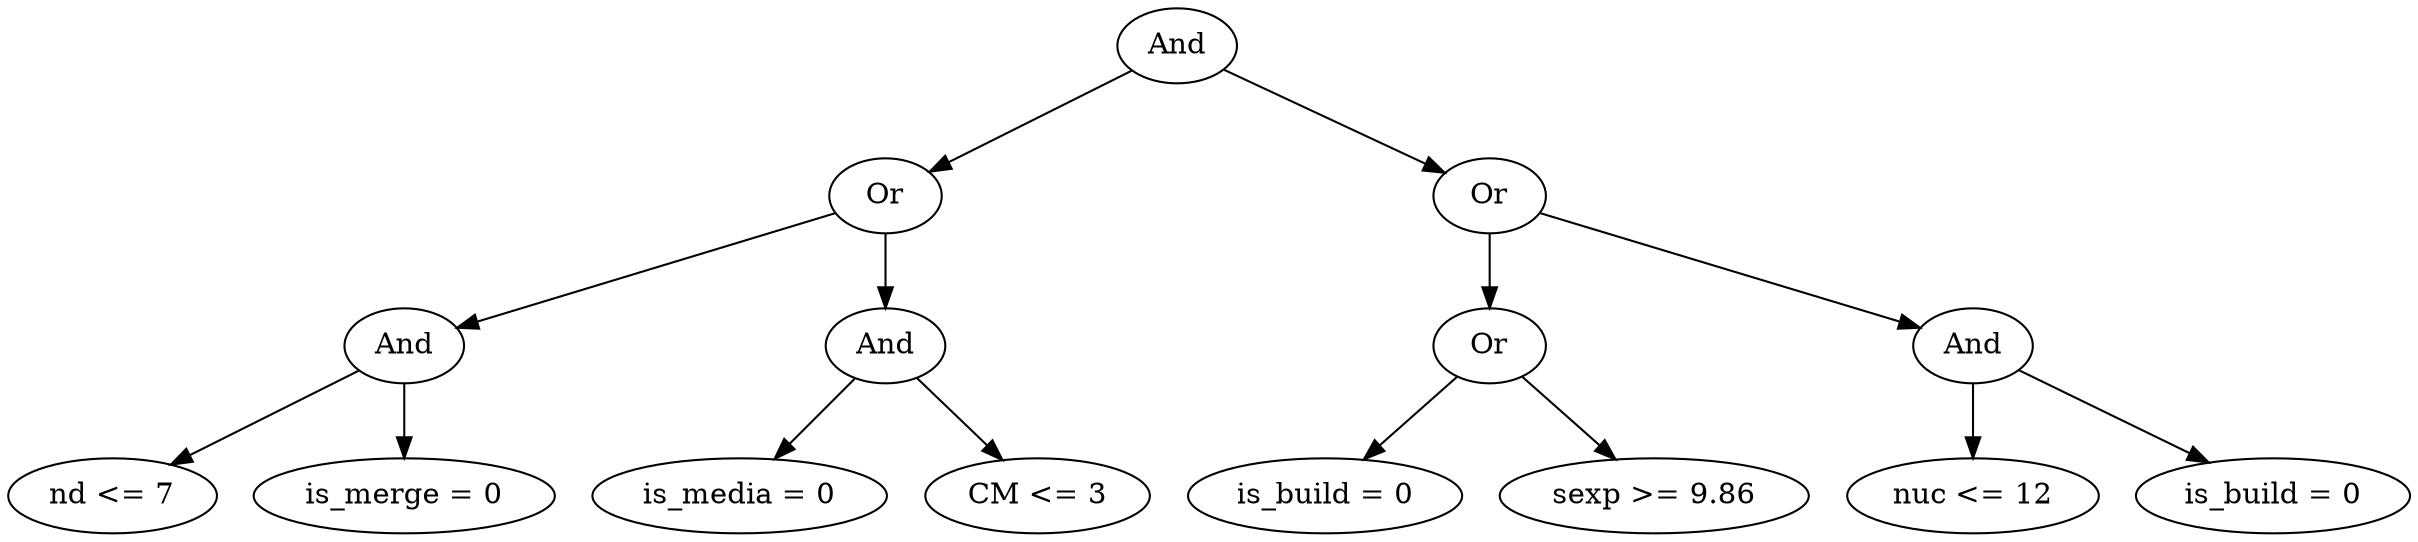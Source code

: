 digraph G {
	graph [bb="0,0,958.24,252",
		dpi=78
	];
	node [label="\N"];
	1	 [height=0.5,
		label=And,
		pos="468.3,234",
		width=0.75];
	2	 [height=0.5,
		label=Or,
		pos="349.3,162",
		width=0.75];
	1 -> 2	 [pos="e,368.98,174.58 448.65,221.44 429.35,210.09 399.72,192.66 377.83,179.78"];
	3	 [height=0.5,
		label=Or,
		pos="593.3,162",
		width=0.75];
	1 -> 3	 [pos="e,573.26,174.22 488.38,221.75 508.97,210.22 541.2,192.18 564.5,179.12"];
	4	 [height=0.5,
		label=And,
		pos="156.3,90",
		width=0.75];
	2 -> 4	 [pos="e,179.36,99.365 326.02,152.56 291.87,140.17 228.06,117.03 189.15,102.92"];
	5	 [height=0.5,
		label=And,
		pos="349.3,90",
		width=0.75];
	2 -> 5	 [pos="e,349.3,108.1 349.3,143.7 349.3,135.98 349.3,126.71 349.3,118.11"];
	8	 [height=0.5,
		label="nd <= 7",
		pos="40.296,18",
		width=1.1193];
	4 -> 8	 [pos="e,63.371,32.925 136.88,77.284 119.24,66.638 92.882,50.733 72.156,38.226"];
	9	 [height=0.5,
		label="is_merge = 0",
		pos="156.3,18",
		width=1.6068];
	4 -> 9	 [pos="e,156.3,36.104 156.3,71.697 156.3,63.983 156.3,54.712 156.3,46.112"];
	10	 [height=0.5,
		label="is_media = 0",
		pos="290.3,18",
		width=1.6068];
	5 -> 10	 [pos="e,304.31,35.628 336.49,73.811 329.01,64.927 319.38,53.504 310.85,43.388"];
	11	 [height=0.5,
		label="CM <= 3",
		pos="411.3,18",
		width=1.2457];
	5 -> 11	 [pos="e,396.87,35.29 362.45,74.155 370.49,65.072 380.97,53.243 390.15,42.87"];
	6	 [height=0.5,
		label=Or,
		pos="593.3,90",
		width=0.75];
	3 -> 6	 [pos="e,593.3,108.1 593.3,143.7 593.3,135.98 593.3,126.71 593.3,118.11"];
	7	 [height=0.5,
		label=And,
		pos="784.3,90",
		width=0.75];
	3 -> 7	 [pos="e,761.18,99.474 616.34,152.56 650.04,140.21 712.94,117.15 751.47,103.03"];
	12	 [height=0.5,
		label="is_build = 0",
		pos="528.3,18",
		width=1.4985];
	6 -> 12	 [pos="e,543.42,35.29 579.51,74.155 571.08,65.072 560.09,53.243 550.46,42.87"];
	13	 [height=0.5,
		label="sexp >= 9.86",
		pos="659.3,18",
		width=1.6429];
	6 -> 13	 [pos="e,643.47,35.789 607.29,74.155 615.74,65.2 626.7,53.576 636.38,43.309"];
	14	 [height=0.5,
		label="nuc <= 12",
		pos="784.3,18",
		width=1.336];
	7 -> 14	 [pos="e,784.3,36.104 784.3,71.697 784.3,63.983 784.3,54.712 784.3,46.112"];
	15	 [height=0.5,
		label="is_build = 0",
		pos="904.3,18",
		width=1.4985];
	7 -> 15	 [pos="e,878.59,33.998 804.11,77.441 821.94,67.044 848.52,51.539 869.82,39.112"];
}
